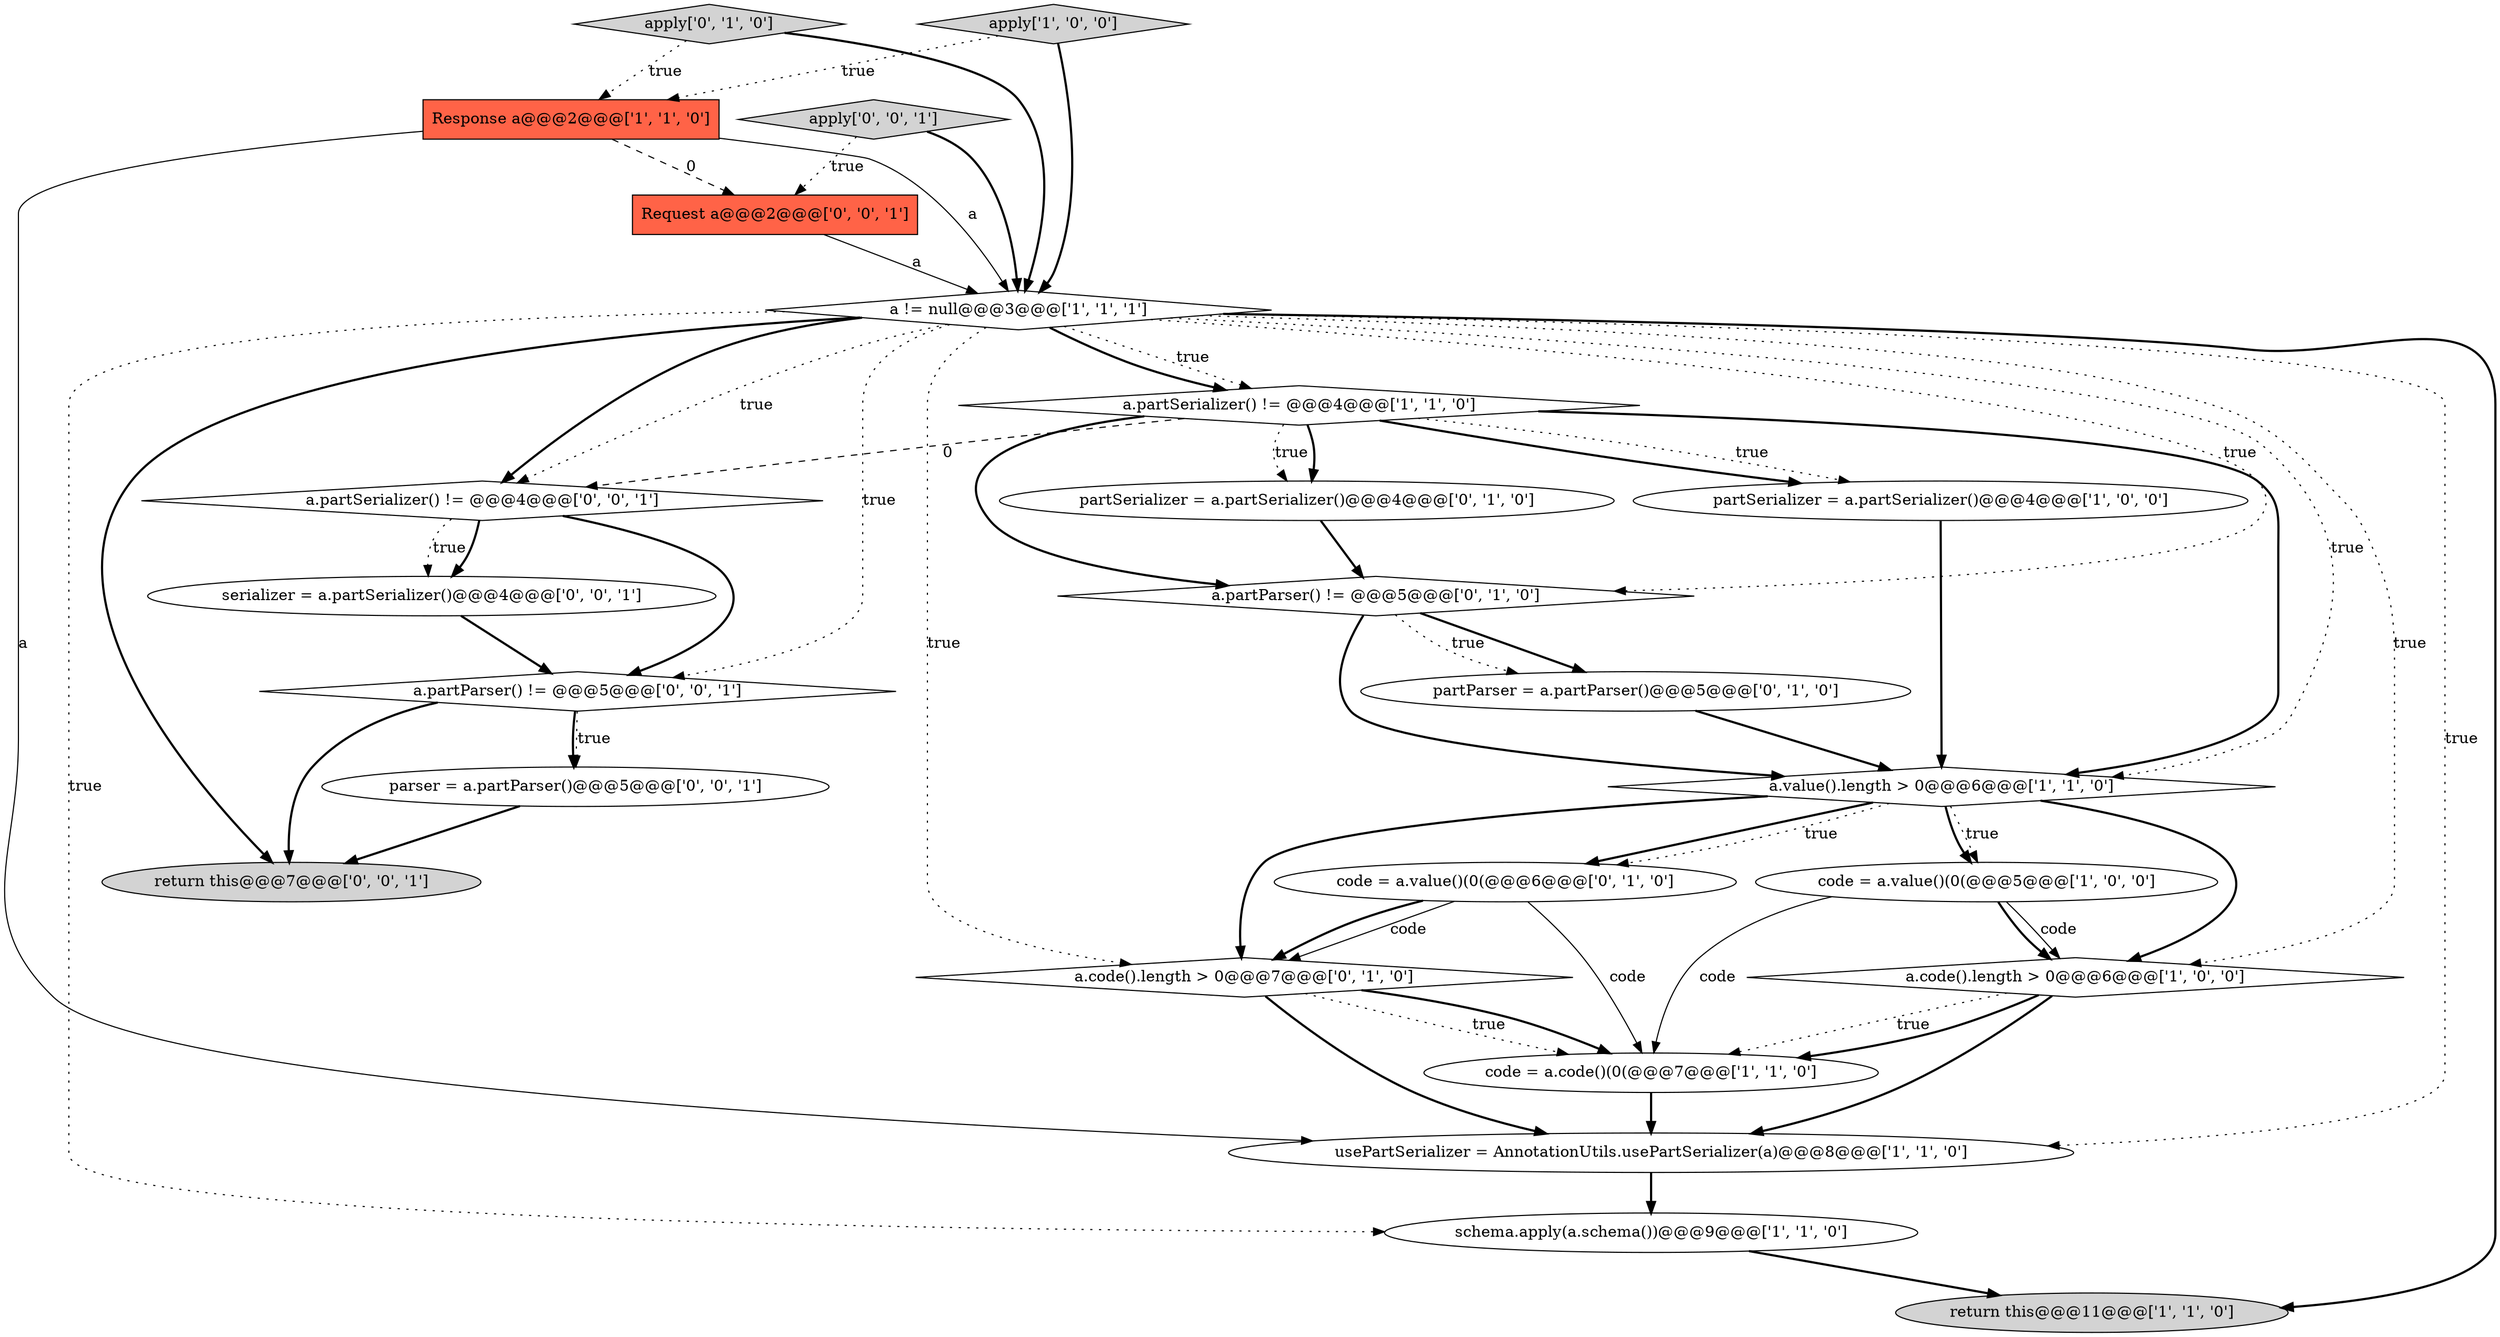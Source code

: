 digraph {
13 [style = filled, label = "code = a.value()(0(@@@6@@@['0', '1', '0']", fillcolor = white, shape = ellipse image = "AAA0AAABBB2BBB"];
6 [style = filled, label = "Response a@@@2@@@['1', '1', '0']", fillcolor = tomato, shape = box image = "AAA0AAABBB1BBB"];
18 [style = filled, label = "return this@@@7@@@['0', '0', '1']", fillcolor = lightgray, shape = ellipse image = "AAA0AAABBB3BBB"];
14 [style = filled, label = "apply['0', '1', '0']", fillcolor = lightgray, shape = diamond image = "AAA0AAABBB2BBB"];
24 [style = filled, label = "parser = a.partParser()@@@5@@@['0', '0', '1']", fillcolor = white, shape = ellipse image = "AAA0AAABBB3BBB"];
22 [style = filled, label = "a.partSerializer() != @@@4@@@['0', '0', '1']", fillcolor = white, shape = diamond image = "AAA0AAABBB3BBB"];
0 [style = filled, label = "code = a.value()(0(@@@5@@@['1', '0', '0']", fillcolor = white, shape = ellipse image = "AAA0AAABBB1BBB"];
3 [style = filled, label = "a.value().length > 0@@@6@@@['1', '1', '0']", fillcolor = white, shape = diamond image = "AAA0AAABBB1BBB"];
12 [style = filled, label = "a.code().length > 0@@@7@@@['0', '1', '0']", fillcolor = white, shape = diamond image = "AAA0AAABBB2BBB"];
17 [style = filled, label = "partParser = a.partParser()@@@5@@@['0', '1', '0']", fillcolor = white, shape = ellipse image = "AAA1AAABBB2BBB"];
21 [style = filled, label = "apply['0', '0', '1']", fillcolor = lightgray, shape = diamond image = "AAA0AAABBB3BBB"];
5 [style = filled, label = "schema.apply(a.schema())@@@9@@@['1', '1', '0']", fillcolor = white, shape = ellipse image = "AAA0AAABBB1BBB"];
9 [style = filled, label = "usePartSerializer = AnnotationUtils.usePartSerializer(a)@@@8@@@['1', '1', '0']", fillcolor = white, shape = ellipse image = "AAA0AAABBB1BBB"];
1 [style = filled, label = "return this@@@11@@@['1', '1', '0']", fillcolor = lightgray, shape = ellipse image = "AAA0AAABBB1BBB"];
10 [style = filled, label = "code = a.code()(0(@@@7@@@['1', '1', '0']", fillcolor = white, shape = ellipse image = "AAA0AAABBB1BBB"];
15 [style = filled, label = "partSerializer = a.partSerializer()@@@4@@@['0', '1', '0']", fillcolor = white, shape = ellipse image = "AAA0AAABBB2BBB"];
2 [style = filled, label = "a != null@@@3@@@['1', '1', '1']", fillcolor = white, shape = diamond image = "AAA0AAABBB1BBB"];
11 [style = filled, label = "a.partSerializer() != @@@4@@@['1', '1', '0']", fillcolor = white, shape = diamond image = "AAA0AAABBB1BBB"];
8 [style = filled, label = "partSerializer = a.partSerializer()@@@4@@@['1', '0', '0']", fillcolor = white, shape = ellipse image = "AAA0AAABBB1BBB"];
20 [style = filled, label = "serializer = a.partSerializer()@@@4@@@['0', '0', '1']", fillcolor = white, shape = ellipse image = "AAA0AAABBB3BBB"];
19 [style = filled, label = "a.partParser() != @@@5@@@['0', '0', '1']", fillcolor = white, shape = diamond image = "AAA0AAABBB3BBB"];
23 [style = filled, label = "Request a@@@2@@@['0', '0', '1']", fillcolor = tomato, shape = box image = "AAA0AAABBB3BBB"];
16 [style = filled, label = "a.partParser() != @@@5@@@['0', '1', '0']", fillcolor = white, shape = diamond image = "AAA0AAABBB2BBB"];
4 [style = filled, label = "a.code().length > 0@@@6@@@['1', '0', '0']", fillcolor = white, shape = diamond image = "AAA0AAABBB1BBB"];
7 [style = filled, label = "apply['1', '0', '0']", fillcolor = lightgray, shape = diamond image = "AAA0AAABBB1BBB"];
12->10 [style = dotted, label="true"];
2->11 [style = dotted, label="true"];
11->3 [style = bold, label=""];
22->19 [style = bold, label=""];
2->3 [style = dotted, label="true"];
2->4 [style = dotted, label="true"];
0->4 [style = bold, label=""];
0->4 [style = solid, label="code"];
24->18 [style = bold, label=""];
19->24 [style = dotted, label="true"];
2->11 [style = bold, label=""];
10->9 [style = bold, label=""];
2->9 [style = dotted, label="true"];
4->10 [style = dotted, label="true"];
5->1 [style = bold, label=""];
2->5 [style = dotted, label="true"];
22->20 [style = dotted, label="true"];
21->23 [style = dotted, label="true"];
11->15 [style = bold, label=""];
11->16 [style = bold, label=""];
17->3 [style = bold, label=""];
22->20 [style = bold, label=""];
19->24 [style = bold, label=""];
7->2 [style = bold, label=""];
3->13 [style = bold, label=""];
6->2 [style = solid, label="a"];
2->16 [style = dotted, label="true"];
6->9 [style = solid, label="a"];
8->3 [style = bold, label=""];
14->6 [style = dotted, label="true"];
3->0 [style = dotted, label="true"];
20->19 [style = bold, label=""];
12->9 [style = bold, label=""];
21->2 [style = bold, label=""];
11->22 [style = dashed, label="0"];
12->10 [style = bold, label=""];
13->12 [style = solid, label="code"];
11->8 [style = dotted, label="true"];
13->12 [style = bold, label=""];
2->18 [style = bold, label=""];
13->10 [style = solid, label="code"];
11->8 [style = bold, label=""];
16->3 [style = bold, label=""];
3->12 [style = bold, label=""];
0->10 [style = solid, label="code"];
3->0 [style = bold, label=""];
2->1 [style = bold, label=""];
4->9 [style = bold, label=""];
2->22 [style = bold, label=""];
15->16 [style = bold, label=""];
2->22 [style = dotted, label="true"];
2->12 [style = dotted, label="true"];
11->15 [style = dotted, label="true"];
23->2 [style = solid, label="a"];
4->10 [style = bold, label=""];
14->2 [style = bold, label=""];
16->17 [style = bold, label=""];
16->17 [style = dotted, label="true"];
2->19 [style = dotted, label="true"];
9->5 [style = bold, label=""];
19->18 [style = bold, label=""];
3->13 [style = dotted, label="true"];
3->4 [style = bold, label=""];
6->23 [style = dashed, label="0"];
7->6 [style = dotted, label="true"];
}
